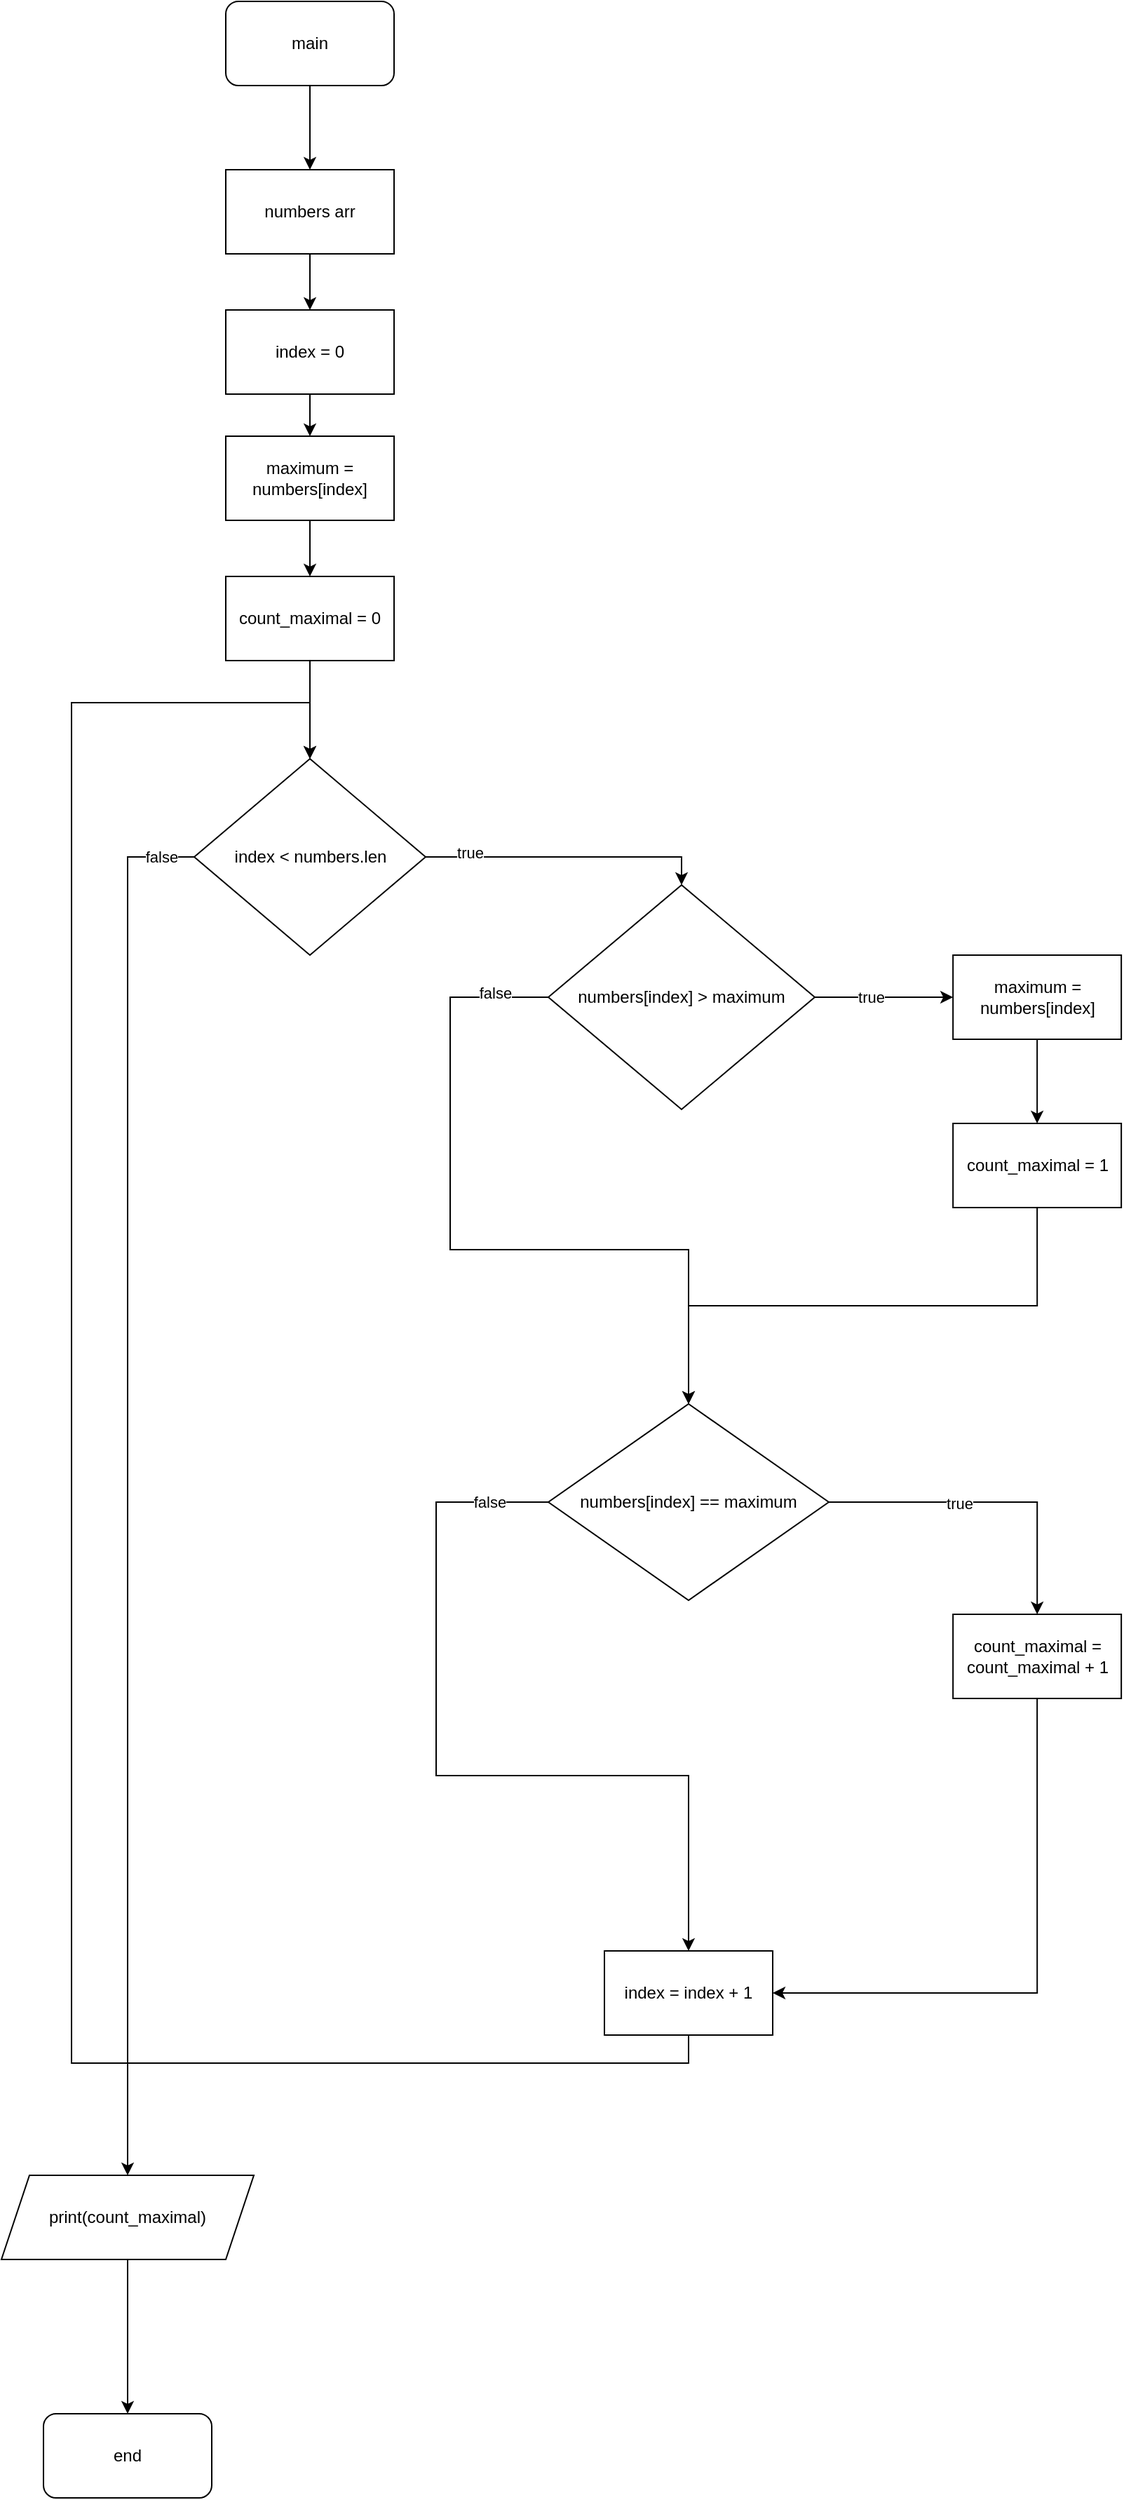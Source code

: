 <mxfile version="20.7.4" type="device"><diagram id="-hkgUEV7R9beL6Y7N-_T" name="Page-1"><mxGraphModel dx="2898" dy="1705" grid="1" gridSize="10" guides="1" tooltips="1" connect="1" arrows="1" fold="1" page="1" pageScale="1" pageWidth="850" pageHeight="1100" math="0" shadow="0"><root><mxCell id="0"/><mxCell id="1" parent="0"/><mxCell id="YdpYLVRC1EqsY5mUi8QZ-19" style="edgeStyle=orthogonalEdgeStyle;rounded=0;orthogonalLoop=1;jettySize=auto;html=1;exitX=0.5;exitY=1;exitDx=0;exitDy=0;" edge="1" parent="1" source="YdpYLVRC1EqsY5mUi8QZ-1" target="YdpYLVRC1EqsY5mUi8QZ-2"><mxGeometry relative="1" as="geometry"/></mxCell><mxCell id="YdpYLVRC1EqsY5mUi8QZ-1" value="main" style="rounded=1;whiteSpace=wrap;html=1;" vertex="1" parent="1"><mxGeometry x="350" y="40" width="120" height="60" as="geometry"/></mxCell><mxCell id="YdpYLVRC1EqsY5mUi8QZ-20" style="edgeStyle=orthogonalEdgeStyle;rounded=0;orthogonalLoop=1;jettySize=auto;html=1;exitX=0.5;exitY=1;exitDx=0;exitDy=0;" edge="1" parent="1" source="YdpYLVRC1EqsY5mUi8QZ-2" target="YdpYLVRC1EqsY5mUi8QZ-4"><mxGeometry relative="1" as="geometry"/></mxCell><mxCell id="YdpYLVRC1EqsY5mUi8QZ-2" value="numbers arr" style="rounded=0;whiteSpace=wrap;html=1;" vertex="1" parent="1"><mxGeometry x="350" y="160" width="120" height="60" as="geometry"/></mxCell><mxCell id="YdpYLVRC1EqsY5mUi8QZ-22" style="edgeStyle=orthogonalEdgeStyle;rounded=0;orthogonalLoop=1;jettySize=auto;html=1;" edge="1" parent="1" source="YdpYLVRC1EqsY5mUi8QZ-3" target="YdpYLVRC1EqsY5mUi8QZ-5"><mxGeometry relative="1" as="geometry"/></mxCell><mxCell id="YdpYLVRC1EqsY5mUi8QZ-3" value="maximum = numbers[index]" style="rounded=0;whiteSpace=wrap;html=1;" vertex="1" parent="1"><mxGeometry x="350" y="350" width="120" height="60" as="geometry"/></mxCell><mxCell id="YdpYLVRC1EqsY5mUi8QZ-21" style="edgeStyle=orthogonalEdgeStyle;rounded=0;orthogonalLoop=1;jettySize=auto;html=1;" edge="1" parent="1" source="YdpYLVRC1EqsY5mUi8QZ-4" target="YdpYLVRC1EqsY5mUi8QZ-3"><mxGeometry relative="1" as="geometry"/></mxCell><mxCell id="YdpYLVRC1EqsY5mUi8QZ-4" value="index = 0" style="rounded=0;whiteSpace=wrap;html=1;" vertex="1" parent="1"><mxGeometry x="350" y="260" width="120" height="60" as="geometry"/></mxCell><mxCell id="YdpYLVRC1EqsY5mUi8QZ-23" style="edgeStyle=orthogonalEdgeStyle;rounded=0;orthogonalLoop=1;jettySize=auto;html=1;" edge="1" parent="1" source="YdpYLVRC1EqsY5mUi8QZ-5" target="YdpYLVRC1EqsY5mUi8QZ-6"><mxGeometry relative="1" as="geometry"/></mxCell><mxCell id="YdpYLVRC1EqsY5mUi8QZ-5" value="count_maximal = 0" style="rounded=0;whiteSpace=wrap;html=1;" vertex="1" parent="1"><mxGeometry x="350" y="450" width="120" height="60" as="geometry"/></mxCell><mxCell id="YdpYLVRC1EqsY5mUi8QZ-8" style="edgeStyle=orthogonalEdgeStyle;rounded=0;orthogonalLoop=1;jettySize=auto;html=1;exitX=1;exitY=0.5;exitDx=0;exitDy=0;entryX=0.5;entryY=0;entryDx=0;entryDy=0;" edge="1" parent="1" source="YdpYLVRC1EqsY5mUi8QZ-6" target="YdpYLVRC1EqsY5mUi8QZ-9"><mxGeometry relative="1" as="geometry"><mxPoint x="680" y="820" as="targetPoint"/></mxGeometry></mxCell><mxCell id="YdpYLVRC1EqsY5mUi8QZ-26" value="true" style="edgeLabel;html=1;align=center;verticalAlign=middle;resizable=0;points=[];" vertex="1" connectable="0" parent="YdpYLVRC1EqsY5mUi8QZ-8"><mxGeometry x="-0.695" y="3" relative="1" as="geometry"><mxPoint as="offset"/></mxGeometry></mxCell><mxCell id="YdpYLVRC1EqsY5mUi8QZ-30" style="edgeStyle=orthogonalEdgeStyle;rounded=0;orthogonalLoop=1;jettySize=auto;html=1;exitX=0;exitY=0.5;exitDx=0;exitDy=0;entryX=0.5;entryY=0;entryDx=0;entryDy=0;" edge="1" parent="1" source="YdpYLVRC1EqsY5mUi8QZ-6" target="YdpYLVRC1EqsY5mUi8QZ-32"><mxGeometry relative="1" as="geometry"><mxPoint x="280" y="1722.857" as="targetPoint"/></mxGeometry></mxCell><mxCell id="YdpYLVRC1EqsY5mUi8QZ-38" value="false" style="edgeLabel;html=1;align=center;verticalAlign=middle;resizable=0;points=[];" vertex="1" connectable="0" parent="YdpYLVRC1EqsY5mUi8QZ-30"><mxGeometry x="-0.952" relative="1" as="geometry"><mxPoint as="offset"/></mxGeometry></mxCell><mxCell id="YdpYLVRC1EqsY5mUi8QZ-6" value="index &amp;lt; numbers.len" style="rhombus;whiteSpace=wrap;html=1;" vertex="1" parent="1"><mxGeometry x="327.5" y="580" width="165" height="140" as="geometry"/></mxCell><mxCell id="YdpYLVRC1EqsY5mUi8QZ-11" value="" style="edgeStyle=orthogonalEdgeStyle;rounded=0;orthogonalLoop=1;jettySize=auto;html=1;" edge="1" parent="1" source="YdpYLVRC1EqsY5mUi8QZ-9" target="YdpYLVRC1EqsY5mUi8QZ-10"><mxGeometry relative="1" as="geometry"/></mxCell><mxCell id="YdpYLVRC1EqsY5mUi8QZ-24" value="true" style="edgeLabel;html=1;align=center;verticalAlign=middle;resizable=0;points=[];" vertex="1" connectable="0" parent="YdpYLVRC1EqsY5mUi8QZ-11"><mxGeometry x="-0.2" relative="1" as="geometry"><mxPoint as="offset"/></mxGeometry></mxCell><mxCell id="YdpYLVRC1EqsY5mUi8QZ-15" value="" style="edgeStyle=orthogonalEdgeStyle;rounded=0;orthogonalLoop=1;jettySize=auto;html=1;entryX=0.5;entryY=0;entryDx=0;entryDy=0;exitX=0;exitY=0.5;exitDx=0;exitDy=0;" edge="1" parent="1" source="YdpYLVRC1EqsY5mUi8QZ-9" target="YdpYLVRC1EqsY5mUi8QZ-14"><mxGeometry relative="1" as="geometry"><Array as="points"><mxPoint x="510" y="750"/><mxPoint x="510" y="930"/><mxPoint x="680" y="930"/></Array></mxGeometry></mxCell><mxCell id="YdpYLVRC1EqsY5mUi8QZ-36" value="false" style="edgeLabel;html=1;align=center;verticalAlign=middle;resizable=0;points=[];" vertex="1" connectable="0" parent="YdpYLVRC1EqsY5mUi8QZ-15"><mxGeometry x="-0.856" y="-3" relative="1" as="geometry"><mxPoint as="offset"/></mxGeometry></mxCell><mxCell id="YdpYLVRC1EqsY5mUi8QZ-9" value="numbers[index] &amp;gt; maximum" style="rhombus;whiteSpace=wrap;html=1;" vertex="1" parent="1"><mxGeometry x="580" y="670" width="190" height="160" as="geometry"/></mxCell><mxCell id="YdpYLVRC1EqsY5mUi8QZ-13" value="" style="edgeStyle=orthogonalEdgeStyle;rounded=0;orthogonalLoop=1;jettySize=auto;html=1;" edge="1" parent="1" source="YdpYLVRC1EqsY5mUi8QZ-10" target="YdpYLVRC1EqsY5mUi8QZ-12"><mxGeometry relative="1" as="geometry"/></mxCell><mxCell id="YdpYLVRC1EqsY5mUi8QZ-10" value="maximum = numbers[index]" style="whiteSpace=wrap;html=1;" vertex="1" parent="1"><mxGeometry x="868.57" y="720" width="120" height="60" as="geometry"/></mxCell><mxCell id="YdpYLVRC1EqsY5mUi8QZ-34" style="edgeStyle=orthogonalEdgeStyle;rounded=0;orthogonalLoop=1;jettySize=auto;html=1;entryX=0.5;entryY=0;entryDx=0;entryDy=0;exitX=0.5;exitY=1;exitDx=0;exitDy=0;" edge="1" parent="1" source="YdpYLVRC1EqsY5mUi8QZ-12" target="YdpYLVRC1EqsY5mUi8QZ-14"><mxGeometry relative="1" as="geometry"/></mxCell><mxCell id="YdpYLVRC1EqsY5mUi8QZ-12" value="count_maximal = 1" style="whiteSpace=wrap;html=1;" vertex="1" parent="1"><mxGeometry x="868.57" y="840" width="120" height="60" as="geometry"/></mxCell><mxCell id="YdpYLVRC1EqsY5mUi8QZ-17" value="" style="edgeStyle=orthogonalEdgeStyle;rounded=0;orthogonalLoop=1;jettySize=auto;html=1;" edge="1" parent="1" source="YdpYLVRC1EqsY5mUi8QZ-14" target="YdpYLVRC1EqsY5mUi8QZ-16"><mxGeometry relative="1" as="geometry"/></mxCell><mxCell id="YdpYLVRC1EqsY5mUi8QZ-25" value="true" style="edgeLabel;html=1;align=center;verticalAlign=middle;resizable=0;points=[];" vertex="1" connectable="0" parent="YdpYLVRC1EqsY5mUi8QZ-17"><mxGeometry x="-0.19" y="-1" relative="1" as="geometry"><mxPoint as="offset"/></mxGeometry></mxCell><mxCell id="YdpYLVRC1EqsY5mUi8QZ-28" value="" style="edgeStyle=orthogonalEdgeStyle;rounded=0;orthogonalLoop=1;jettySize=auto;html=1;entryX=0.5;entryY=0;entryDx=0;entryDy=0;exitX=0;exitY=0.5;exitDx=0;exitDy=0;" edge="1" parent="1" source="YdpYLVRC1EqsY5mUi8QZ-14" target="YdpYLVRC1EqsY5mUi8QZ-27"><mxGeometry relative="1" as="geometry"><Array as="points"><mxPoint x="500" y="1110"/><mxPoint x="500" y="1305"/><mxPoint x="680" y="1305"/></Array></mxGeometry></mxCell><mxCell id="YdpYLVRC1EqsY5mUi8QZ-37" value="false" style="edgeLabel;html=1;align=center;verticalAlign=middle;resizable=0;points=[];" vertex="1" connectable="0" parent="YdpYLVRC1EqsY5mUi8QZ-28"><mxGeometry x="-0.854" relative="1" as="geometry"><mxPoint as="offset"/></mxGeometry></mxCell><mxCell id="YdpYLVRC1EqsY5mUi8QZ-14" value="numbers[index] == maximum" style="rhombus;whiteSpace=wrap;html=1;" vertex="1" parent="1"><mxGeometry x="580" y="1040" width="200" height="140" as="geometry"/></mxCell><mxCell id="YdpYLVRC1EqsY5mUi8QZ-35" style="edgeStyle=orthogonalEdgeStyle;rounded=0;orthogonalLoop=1;jettySize=auto;html=1;entryX=1;entryY=0.5;entryDx=0;entryDy=0;exitX=0.5;exitY=1;exitDx=0;exitDy=0;" edge="1" parent="1" source="YdpYLVRC1EqsY5mUi8QZ-16" target="YdpYLVRC1EqsY5mUi8QZ-27"><mxGeometry relative="1" as="geometry"/></mxCell><mxCell id="YdpYLVRC1EqsY5mUi8QZ-16" value="count_maximal = count_maximal + 1" style="whiteSpace=wrap;html=1;" vertex="1" parent="1"><mxGeometry x="868.57" y="1190" width="120" height="60" as="geometry"/></mxCell><mxCell id="YdpYLVRC1EqsY5mUi8QZ-29" style="edgeStyle=orthogonalEdgeStyle;rounded=0;orthogonalLoop=1;jettySize=auto;html=1;entryX=0.5;entryY=0;entryDx=0;entryDy=0;exitX=0.5;exitY=1;exitDx=0;exitDy=0;" edge="1" parent="1" source="YdpYLVRC1EqsY5mUi8QZ-27" target="YdpYLVRC1EqsY5mUi8QZ-6"><mxGeometry relative="1" as="geometry"><Array as="points"><mxPoint x="680" y="1510"/><mxPoint x="240" y="1510"/><mxPoint x="240" y="540"/><mxPoint x="410" y="540"/></Array></mxGeometry></mxCell><mxCell id="YdpYLVRC1EqsY5mUi8QZ-27" value="index = index + 1" style="whiteSpace=wrap;html=1;" vertex="1" parent="1"><mxGeometry x="620" y="1430" width="120" height="60" as="geometry"/></mxCell><mxCell id="YdpYLVRC1EqsY5mUi8QZ-31" value="end" style="rounded=1;whiteSpace=wrap;html=1;" vertex="1" parent="1"><mxGeometry x="220" y="1760" width="120" height="60" as="geometry"/></mxCell><mxCell id="YdpYLVRC1EqsY5mUi8QZ-33" style="edgeStyle=orthogonalEdgeStyle;rounded=0;orthogonalLoop=1;jettySize=auto;html=1;entryX=0.5;entryY=0;entryDx=0;entryDy=0;" edge="1" parent="1" source="YdpYLVRC1EqsY5mUi8QZ-32" target="YdpYLVRC1EqsY5mUi8QZ-31"><mxGeometry relative="1" as="geometry"/></mxCell><mxCell id="YdpYLVRC1EqsY5mUi8QZ-32" value="print(count_maximal)" style="shape=parallelogram;perimeter=parallelogramPerimeter;whiteSpace=wrap;html=1;fixedSize=1;" vertex="1" parent="1"><mxGeometry x="190" y="1590" width="180" height="60" as="geometry"/></mxCell></root></mxGraphModel></diagram></mxfile>